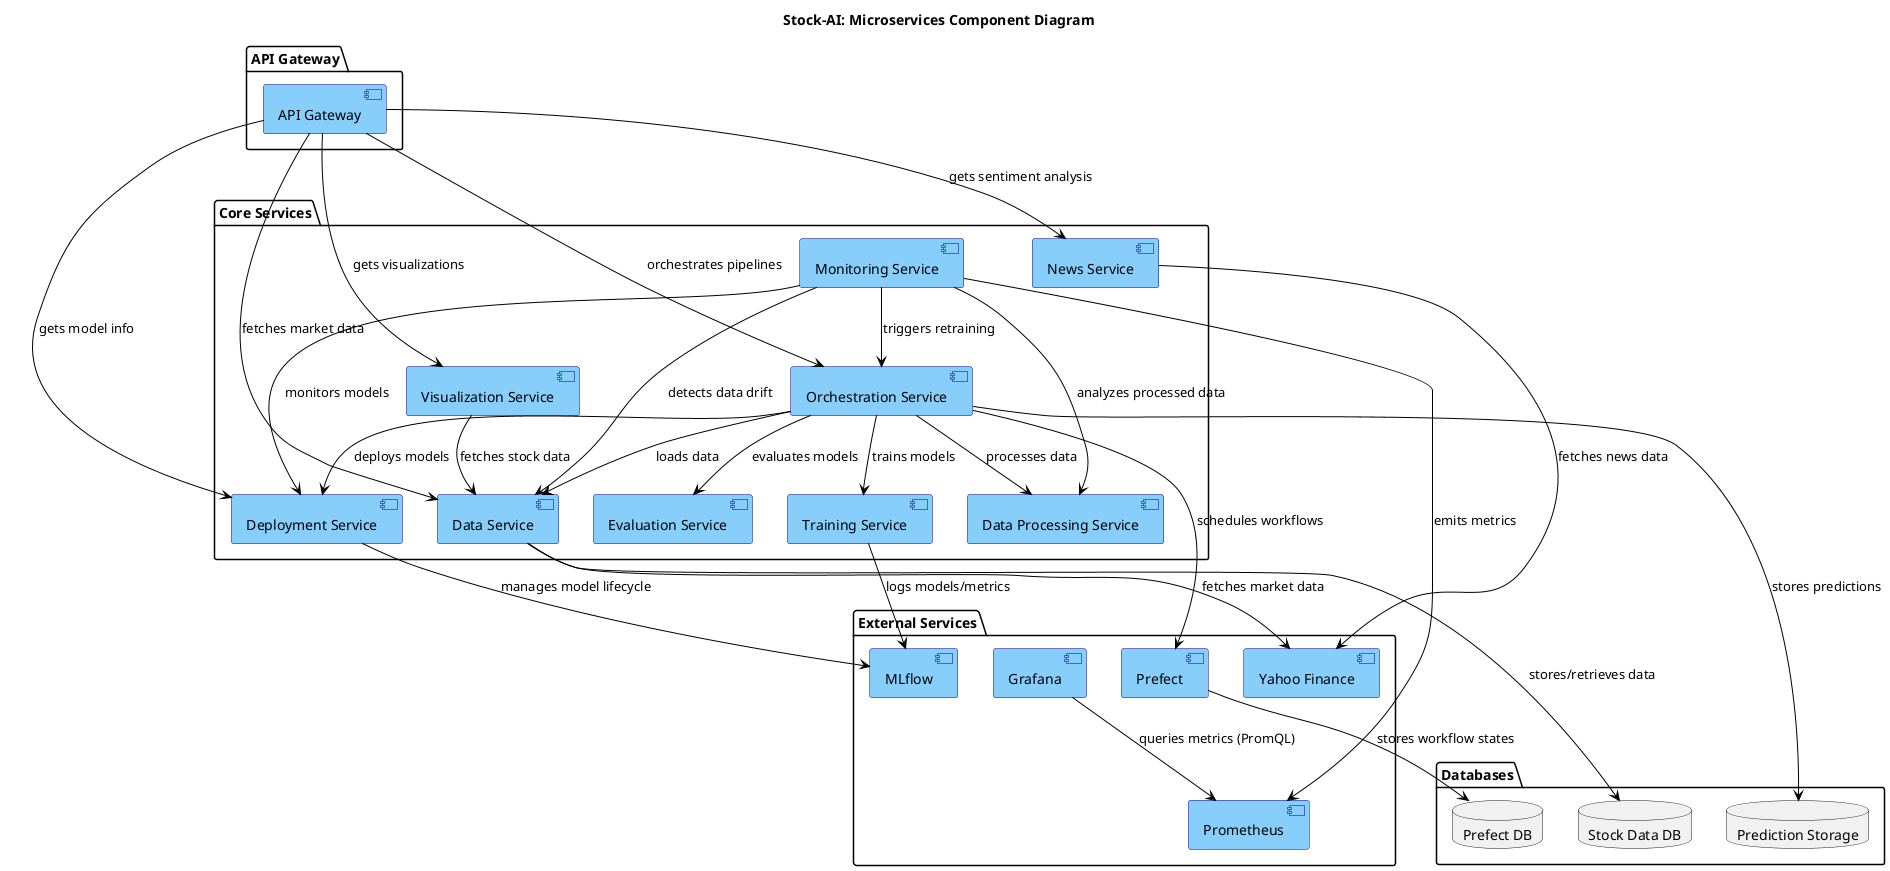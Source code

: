 @startuml Component_Diagram

title Stock-AI: Microservices Component Diagram

skinparam component {
  BackgroundColor LightSkyBlue
  BorderColor DarkBlue
  ArrowColor Black
}

package "API Gateway" {
  [API Gateway] as api
}

package "Core Services" {
  [Data Service] as dataService
  [Data Processing Service] as dataProcessingService
  [Training Service] as trainingService
  [Deployment Service] as deploymentService
  [Evaluation Service] as evaluationService
  [Orchestration Service] as orchestrationService
  [Monitoring Service] as monitoringService
  [News Service] as newsService
  [Visualization Service] as visualizationService
}

package "Databases" {
  database "Stock Data DB" as stockDB
  database "Prediction Storage" as predictionDB
  database "Prefect DB" as prefectDB
}

package "External Services" {
  [MLflow] as mlflow
  [Prefect] as prefect
  [Prometheus] as prometheus
  [Grafana] as grafana
  [Yahoo Finance] as yahooFinance
}

' Core service relationships
dataService --> stockDB : stores/retrieves data
orchestrationService --> dataService : loads data
orchestrationService --> dataProcessingService : processes data
orchestrationService --> trainingService : trains models
orchestrationService --> deploymentService : deploys models
orchestrationService --> evaluationService : evaluates models
orchestrationService --> predictionDB : stores predictions
monitoringService --> deploymentService : monitors models
monitoringService --> orchestrationService : triggers retraining
monitoringService --> dataService : detects data drift
monitoringService --> dataProcessingService : analyzes processed data
newsService --> yahooFinance : fetches news data
dataService --> yahooFinance : fetches market data
visualizationService --> dataService : fetches stock data

' External service relationships
trainingService --> mlflow : logs models/metrics
deploymentService --> mlflow : manages model lifecycle
orchestrationService --> prefect : schedules workflows
monitoringService --> prometheus : emits metrics
prefect --> prefectDB : stores workflow states

' Grafana interroge Prometheus pour les métriques
grafana --> prometheus : queries metrics (PromQL)

' API Gateway relationships
api --> orchestrationService : orchestrates pipelines
api --> dataService : fetches market data
api --> newsService : gets sentiment analysis
api --> visualizationService : gets visualizations
api --> deploymentService : gets model info

@enduml
